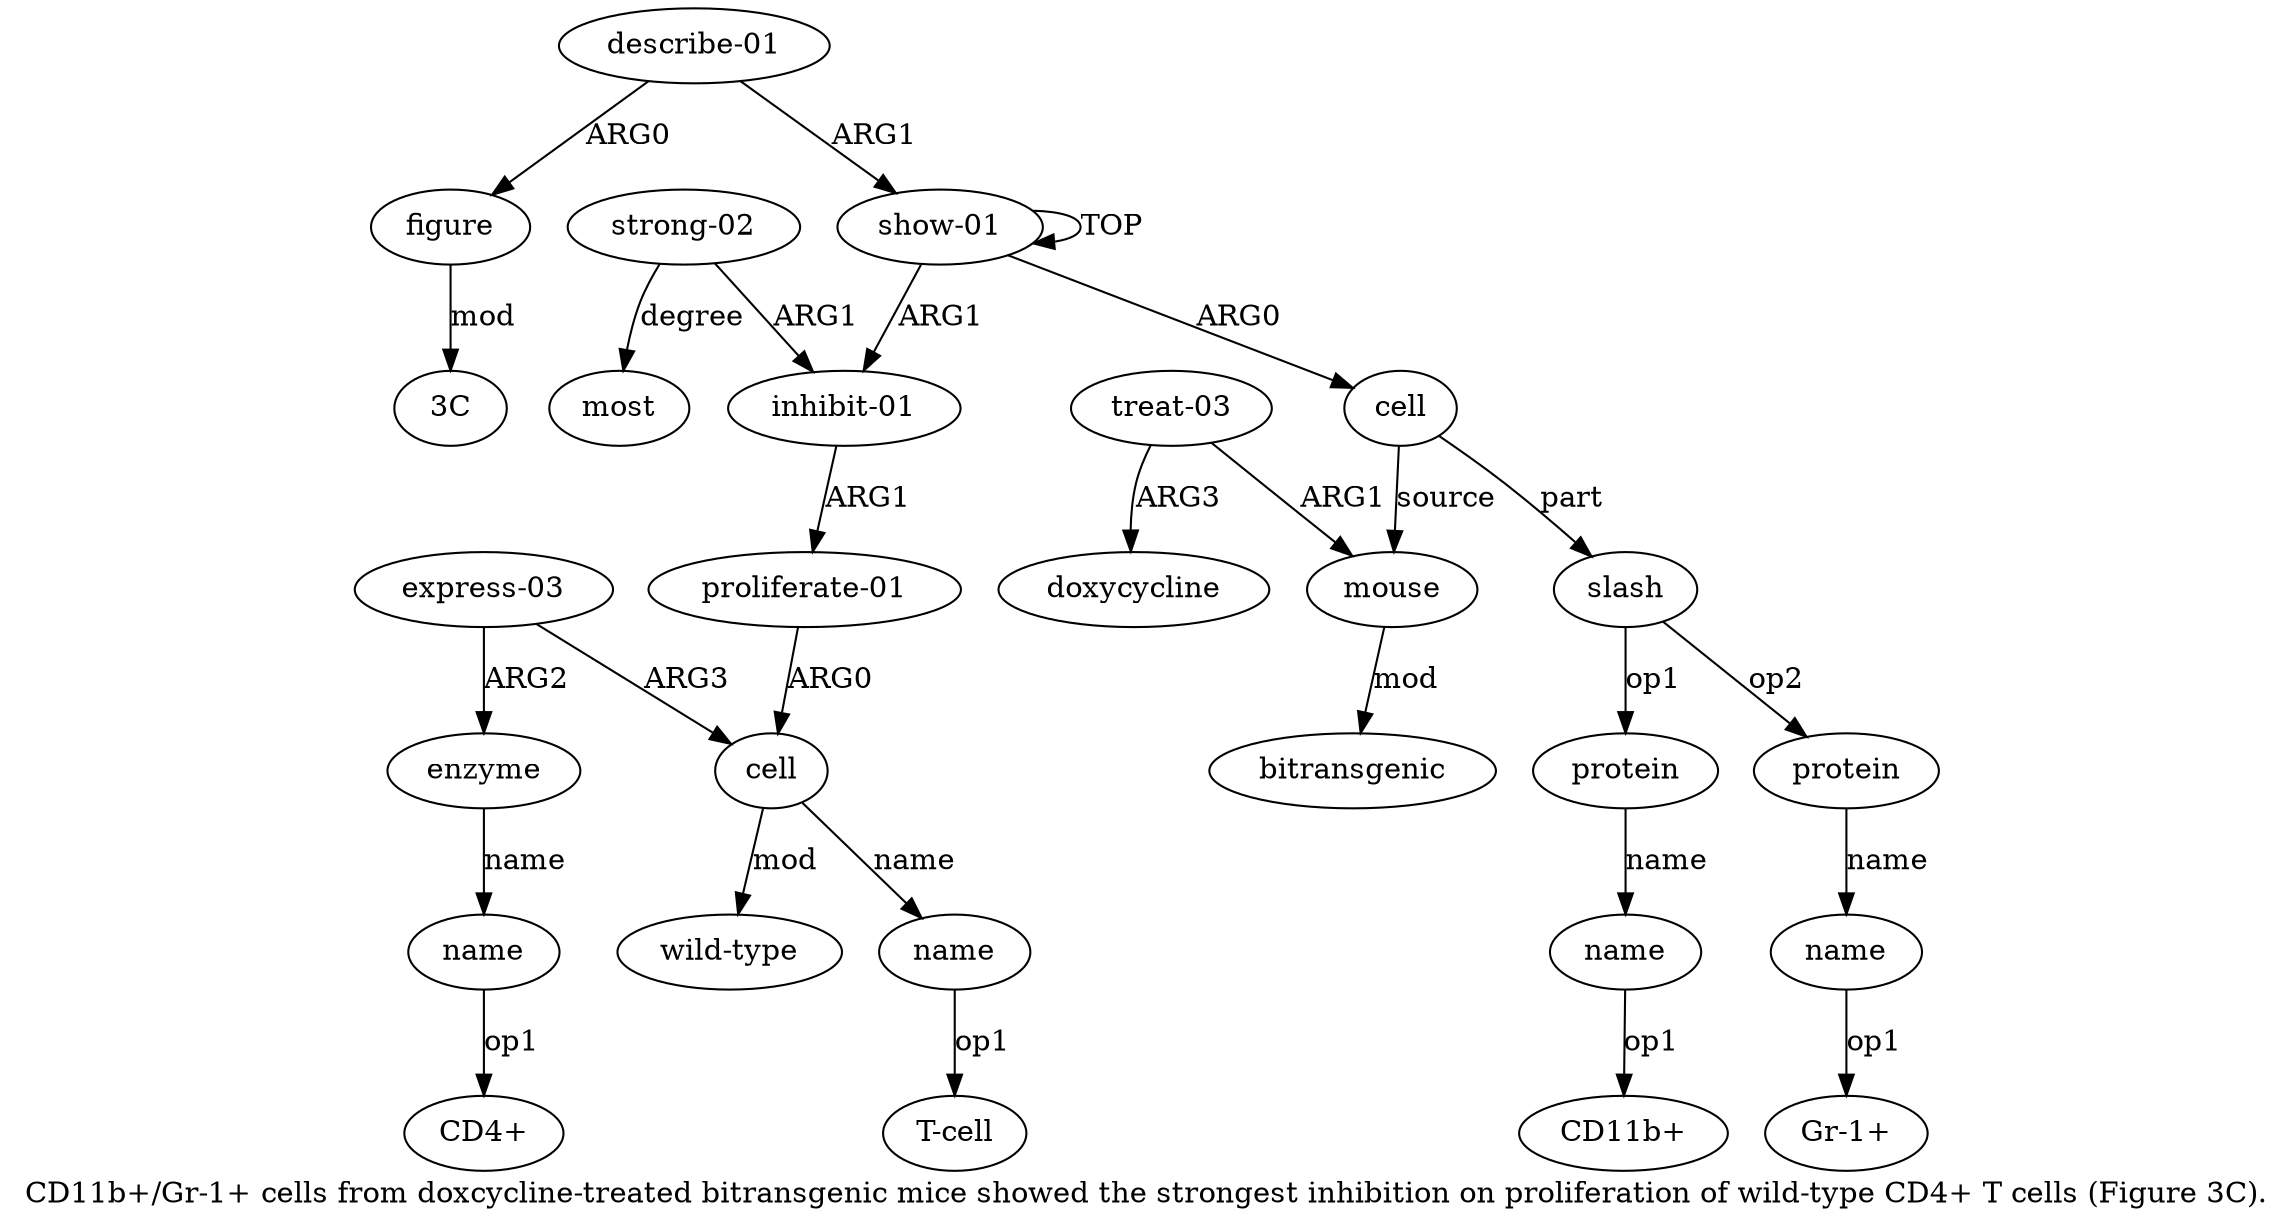 digraph  {
	graph [label="CD11b+/Gr-1+ cells from doxcycline-treated bitransgenic mice showed the strongest inhibition on proliferation of wild-type CD4+ \
T cells (Figure 3C)."];
	node [label="\N"];
	a20	 [color=black,
		gold_ind=20,
		gold_label=most,
		label=most,
		test_ind=20,
		test_label=most];
	a21	 [color=black,
		gold_ind=21,
		gold_label="describe-01",
		label="describe-01",
		test_ind=21,
		test_label="describe-01"];
	a22	 [color=black,
		gold_ind=22,
		gold_label=figure,
		label=figure,
		test_ind=22,
		test_label=figure];
	a21 -> a22 [key=0,
	color=black,
	gold_label=ARG0,
	label=ARG0,
	test_label=ARG0];
a0 [color=black,
	gold_ind=0,
	gold_label="show-01",
	label="show-01",
	test_ind=0,
	test_label="show-01"];
a21 -> a0 [key=0,
color=black,
gold_label=ARG1,
label=ARG1,
test_label=ARG1];
"a22 3C" [color=black,
gold_ind=-1,
gold_label="3C",
label="3C",
test_ind=-1,
test_label="3C"];
a22 -> "a22 3C" [key=0,
color=black,
gold_label=mod,
label=mod,
test_label=mod];
"a17 CD4+" [color=black,
gold_ind=-1,
gold_label="CD4+",
label="CD4+",
test_ind=-1,
test_label="CD4+"];
"a4 CD11b+" [color=black,
gold_ind=-1,
gold_label="CD11b+",
label="CD11b+",
test_ind=-1,
test_label="CD11b+"];
a15 [color=black,
gold_ind=15,
gold_label="express-03",
label="express-03",
test_ind=15,
test_label="express-03"];
a16 [color=black,
gold_ind=16,
gold_label=enzyme,
label=enzyme,
test_ind=16,
test_label=enzyme];
a15 -> a16 [key=0,
color=black,
gold_label=ARG2,
label=ARG2,
test_label=ARG2];
a13 [color=black,
gold_ind=13,
gold_label=cell,
label=cell,
test_ind=13,
test_label=cell];
a15 -> a13 [key=0,
color=black,
gold_label=ARG3,
label=ARG3,
test_label=ARG3];
a14 [color=black,
gold_ind=14,
gold_label=name,
label=name,
test_ind=14,
test_label=name];
"a14 T-cell" [color=black,
gold_ind=-1,
gold_label="T-cell",
label="T-cell",
test_ind=-1,
test_label="T-cell"];
a14 -> "a14 T-cell" [key=0,
color=black,
gold_label=op1,
label=op1,
test_label=op1];
a17 [color=black,
gold_ind=17,
gold_label=name,
label=name,
test_ind=17,
test_label=name];
a17 -> "a17 CD4+" [key=0,
color=black,
gold_label=op1,
label=op1,
test_label=op1];
a16 -> a17 [key=0,
color=black,
gold_label=name,
label=name,
test_label=name];
a11 [color=black,
gold_ind=11,
gold_label="inhibit-01",
label="inhibit-01",
test_ind=11,
test_label="inhibit-01"];
a12 [color=black,
gold_ind=12,
gold_label="proliferate-01",
label="proliferate-01",
test_ind=12,
test_label="proliferate-01"];
a11 -> a12 [key=0,
color=black,
gold_label=ARG1,
label=ARG1,
test_label=ARG1];
a10 [color=black,
gold_ind=10,
gold_label=doxycycline,
label=doxycycline,
test_ind=10,
test_label=doxycycline];
a13 -> a14 [key=0,
color=black,
gold_label=name,
label=name,
test_label=name];
a18 [color=black,
gold_ind=18,
gold_label="wild-type",
label="wild-type",
test_ind=18,
test_label="wild-type"];
a13 -> a18 [key=0,
color=black,
gold_label=mod,
label=mod,
test_label=mod];
a12 -> a13 [key=0,
color=black,
gold_label=ARG0,
label=ARG0,
test_label=ARG0];
a19 [color=black,
gold_ind=19,
gold_label="strong-02",
label="strong-02",
test_ind=19,
test_label="strong-02"];
a19 -> a20 [key=0,
color=black,
gold_label=degree,
label=degree,
test_label=degree];
a19 -> a11 [key=0,
color=black,
gold_label=ARG1,
label=ARG1,
test_label=ARG1];
"a6 Gr-1+" [color=black,
gold_ind=-1,
gold_label="Gr-1+",
label="Gr-1+",
test_ind=-1,
test_label="Gr-1+"];
a1 [color=black,
gold_ind=1,
gold_label=cell,
label=cell,
test_ind=1,
test_label=cell];
a2 [color=black,
gold_ind=2,
gold_label=slash,
label=slash,
test_ind=2,
test_label=slash];
a1 -> a2 [key=0,
color=black,
gold_label=part,
label=part,
test_label=part];
a7 [color=black,
gold_ind=7,
gold_label=mouse,
label=mouse,
test_ind=7,
test_label=mouse];
a1 -> a7 [key=0,
color=black,
gold_label=source,
label=source,
test_label=source];
a0 -> a11 [key=0,
color=black,
gold_label=ARG1,
label=ARG1,
test_label=ARG1];
a0 -> a1 [key=0,
color=black,
gold_label=ARG0,
label=ARG0,
test_label=ARG0];
a0 -> a0 [key=0,
color=black,
gold_label=TOP,
label=TOP,
test_label=TOP];
a3 [color=black,
gold_ind=3,
gold_label=protein,
label=protein,
test_ind=3,
test_label=protein];
a4 [color=black,
gold_ind=4,
gold_label=name,
label=name,
test_ind=4,
test_label=name];
a3 -> a4 [key=0,
color=black,
gold_label=name,
label=name,
test_label=name];
a2 -> a3 [key=0,
color=black,
gold_label=op1,
label=op1,
test_label=op1];
a5 [color=black,
gold_ind=5,
gold_label=protein,
label=protein,
test_ind=5,
test_label=protein];
a2 -> a5 [key=0,
color=black,
gold_label=op2,
label=op2,
test_label=op2];
a6 [color=black,
gold_ind=6,
gold_label=name,
label=name,
test_ind=6,
test_label=name];
a5 -> a6 [key=0,
color=black,
gold_label=name,
label=name,
test_label=name];
a4 -> "a4 CD11b+" [key=0,
color=black,
gold_label=op1,
label=op1,
test_label=op1];
a8 [color=black,
gold_ind=8,
gold_label=bitransgenic,
label=bitransgenic,
test_ind=8,
test_label=bitransgenic];
a7 -> a8 [key=0,
color=black,
gold_label=mod,
label=mod,
test_label=mod];
a6 -> "a6 Gr-1+" [key=0,
color=black,
gold_label=op1,
label=op1,
test_label=op1];
a9 [color=black,
gold_ind=9,
gold_label="treat-03",
label="treat-03",
test_ind=9,
test_label="treat-03"];
a9 -> a10 [key=0,
color=black,
gold_label=ARG3,
label=ARG3,
test_label=ARG3];
a9 -> a7 [key=0,
color=black,
gold_label=ARG1,
label=ARG1,
test_label=ARG1];
}
